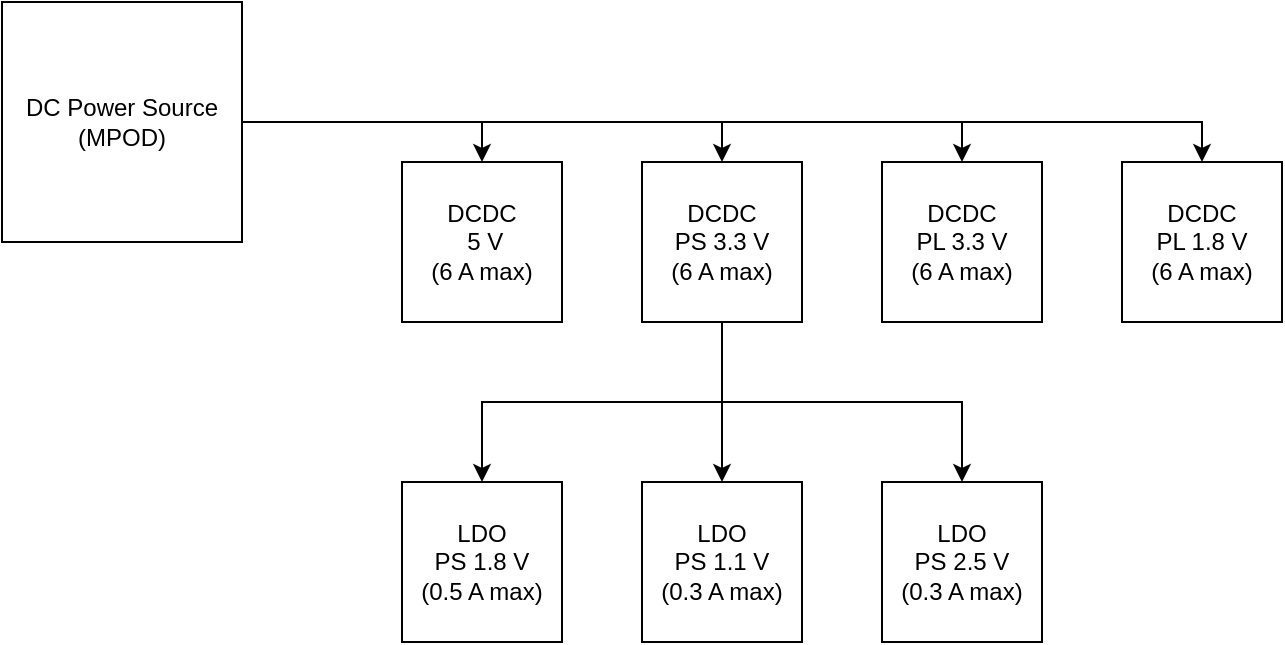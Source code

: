 <mxfile version="22.1.21" type="github">
  <diagram name="Page-1" id="-VnbLc1XUvSk7KZ-x3TC">
    <mxGraphModel dx="1306" dy="710" grid="1" gridSize="10" guides="1" tooltips="1" connect="1" arrows="1" fold="1" page="1" pageScale="1" pageWidth="850" pageHeight="1100" math="0" shadow="0">
      <root>
        <mxCell id="0" />
        <mxCell id="1" parent="0" />
        <mxCell id="wKQh3G8t7ujM3IR1j4x5-12" style="edgeStyle=orthogonalEdgeStyle;rounded=0;orthogonalLoop=1;jettySize=auto;html=1;exitX=1;exitY=0.5;exitDx=0;exitDy=0;entryX=0.5;entryY=0;entryDx=0;entryDy=0;" edge="1" parent="1" source="wKQh3G8t7ujM3IR1j4x5-1" target="wKQh3G8t7ujM3IR1j4x5-2">
          <mxGeometry relative="1" as="geometry" />
        </mxCell>
        <mxCell id="wKQh3G8t7ujM3IR1j4x5-1" value="DC Power Source&lt;br&gt;(MPOD)" style="whiteSpace=wrap;html=1;aspect=fixed;" vertex="1" parent="1">
          <mxGeometry x="80" y="80" width="120" height="120" as="geometry" />
        </mxCell>
        <mxCell id="wKQh3G8t7ujM3IR1j4x5-2" value="DCDC&lt;br&gt;&amp;nbsp;5 V &lt;br&gt;(6 A max)" style="whiteSpace=wrap;html=1;aspect=fixed;" vertex="1" parent="1">
          <mxGeometry x="280" y="160" width="80" height="80" as="geometry" />
        </mxCell>
        <mxCell id="wKQh3G8t7ujM3IR1j4x5-9" style="edgeStyle=orthogonalEdgeStyle;rounded=0;orthogonalLoop=1;jettySize=auto;html=1;exitX=0.5;exitY=1;exitDx=0;exitDy=0;" edge="1" parent="1" source="wKQh3G8t7ujM3IR1j4x5-3" target="wKQh3G8t7ujM3IR1j4x5-8">
          <mxGeometry relative="1" as="geometry" />
        </mxCell>
        <mxCell id="wKQh3G8t7ujM3IR1j4x5-13" style="edgeStyle=orthogonalEdgeStyle;rounded=0;orthogonalLoop=1;jettySize=auto;html=1;exitX=0.5;exitY=0;exitDx=0;exitDy=0;startArrow=classic;startFill=1;endArrow=none;endFill=0;" edge="1" parent="1" source="wKQh3G8t7ujM3IR1j4x5-3">
          <mxGeometry relative="1" as="geometry">
            <mxPoint x="200" y="140" as="targetPoint" />
            <Array as="points">
              <mxPoint x="440" y="140" />
            </Array>
          </mxGeometry>
        </mxCell>
        <mxCell id="wKQh3G8t7ujM3IR1j4x5-3" value="DCDC&lt;br&gt;PS 3.3 V &lt;br&gt;(6 A max)" style="whiteSpace=wrap;html=1;aspect=fixed;" vertex="1" parent="1">
          <mxGeometry x="400" y="160" width="80" height="80" as="geometry" />
        </mxCell>
        <mxCell id="wKQh3G8t7ujM3IR1j4x5-14" style="edgeStyle=orthogonalEdgeStyle;rounded=0;orthogonalLoop=1;jettySize=auto;html=1;exitX=0.5;exitY=0;exitDx=0;exitDy=0;startArrow=classic;startFill=1;endArrow=none;endFill=0;" edge="1" parent="1" source="wKQh3G8t7ujM3IR1j4x5-4">
          <mxGeometry relative="1" as="geometry">
            <mxPoint x="200" y="140" as="targetPoint" />
            <Array as="points">
              <mxPoint x="560" y="140" />
            </Array>
          </mxGeometry>
        </mxCell>
        <mxCell id="wKQh3G8t7ujM3IR1j4x5-4" value="DCDC&lt;br&gt;PL 3.3 V &lt;br&gt;(6 A max)" style="whiteSpace=wrap;html=1;aspect=fixed;" vertex="1" parent="1">
          <mxGeometry x="520" y="160" width="80" height="80" as="geometry" />
        </mxCell>
        <mxCell id="wKQh3G8t7ujM3IR1j4x5-15" style="edgeStyle=orthogonalEdgeStyle;rounded=0;orthogonalLoop=1;jettySize=auto;html=1;exitX=0.5;exitY=0;exitDx=0;exitDy=0;startArrow=classic;startFill=1;endArrow=none;endFill=0;" edge="1" parent="1" source="wKQh3G8t7ujM3IR1j4x5-5">
          <mxGeometry relative="1" as="geometry">
            <mxPoint x="200" y="140" as="targetPoint" />
            <Array as="points">
              <mxPoint x="680" y="140" />
            </Array>
          </mxGeometry>
        </mxCell>
        <mxCell id="wKQh3G8t7ujM3IR1j4x5-5" value="DCDC&lt;br&gt;PL 1.8 V &lt;br&gt;(6 A max)" style="whiteSpace=wrap;html=1;aspect=fixed;" vertex="1" parent="1">
          <mxGeometry x="640" y="160" width="80" height="80" as="geometry" />
        </mxCell>
        <mxCell id="wKQh3G8t7ujM3IR1j4x5-10" style="edgeStyle=orthogonalEdgeStyle;rounded=0;orthogonalLoop=1;jettySize=auto;html=1;exitX=0.5;exitY=0;exitDx=0;exitDy=0;entryX=0.5;entryY=1;entryDx=0;entryDy=0;startArrow=classic;startFill=1;endArrow=none;endFill=0;" edge="1" parent="1" source="wKQh3G8t7ujM3IR1j4x5-6" target="wKQh3G8t7ujM3IR1j4x5-3">
          <mxGeometry relative="1" as="geometry" />
        </mxCell>
        <mxCell id="wKQh3G8t7ujM3IR1j4x5-6" value="LDO&lt;br&gt;PS 1.8 V &lt;br&gt;(0.5 A max)" style="whiteSpace=wrap;html=1;aspect=fixed;" vertex="1" parent="1">
          <mxGeometry x="280" y="320" width="80" height="80" as="geometry" />
        </mxCell>
        <mxCell id="wKQh3G8t7ujM3IR1j4x5-11" style="edgeStyle=orthogonalEdgeStyle;rounded=0;orthogonalLoop=1;jettySize=auto;html=1;exitX=0.5;exitY=0;exitDx=0;exitDy=0;startArrow=classic;startFill=1;endArrow=none;endFill=0;entryX=0.5;entryY=1;entryDx=0;entryDy=0;" edge="1" parent="1" source="wKQh3G8t7ujM3IR1j4x5-7" target="wKQh3G8t7ujM3IR1j4x5-3">
          <mxGeometry relative="1" as="geometry">
            <mxPoint x="410" y="260" as="targetPoint" />
          </mxGeometry>
        </mxCell>
        <mxCell id="wKQh3G8t7ujM3IR1j4x5-7" value="LDO&lt;br&gt;PS 1.1 V &lt;br&gt;(0.3 A max)" style="whiteSpace=wrap;html=1;aspect=fixed;" vertex="1" parent="1">
          <mxGeometry x="400" y="320" width="80" height="80" as="geometry" />
        </mxCell>
        <mxCell id="wKQh3G8t7ujM3IR1j4x5-8" value="LDO&lt;br&gt;PS 2.5 V &lt;br&gt;(0.3 A max)" style="whiteSpace=wrap;html=1;aspect=fixed;" vertex="1" parent="1">
          <mxGeometry x="520" y="320" width="80" height="80" as="geometry" />
        </mxCell>
      </root>
    </mxGraphModel>
  </diagram>
</mxfile>
